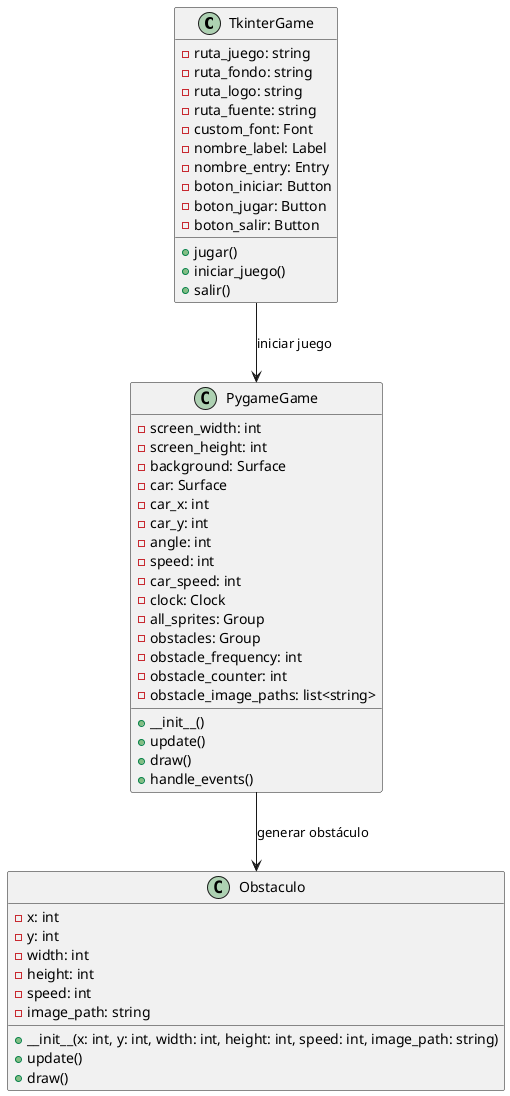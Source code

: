 @startuml juego
class TkinterGame {
  - ruta_juego: string
  - ruta_fondo: string
  - ruta_logo: string
  - ruta_fuente: string
  - custom_font: Font
  - nombre_label: Label
  - nombre_entry: Entry
  - boton_iniciar: Button
  - boton_jugar: Button
  - boton_salir: Button

  + jugar()
  + iniciar_juego()
  + salir()
}

class PygameGame {
  - screen_width: int
  - screen_height: int
  - background: Surface
  - car: Surface
  - car_x: int
  - car_y: int
  - angle: int
  - speed: int
  - car_speed: int
  - clock: Clock
  - all_sprites: Group
  - obstacles: Group
  - obstacle_frequency: int
  - obstacle_counter: int
  - obstacle_image_paths: list<string>

  + __init__()
  + update()
  + draw()
  + handle_events()
}

class Obstaculo {
  - x: int
  - y: int
  - width: int
  - height: int
  - speed: int
  - image_path: string

  + __init__(x: int, y: int, width: int, height: int, speed: int, image_path: string)
  + update()
  + draw()
}

TkinterGame --> PygameGame: iniciar juego
PygameGame --> Obstaculo: generar obstáculo
@enduml